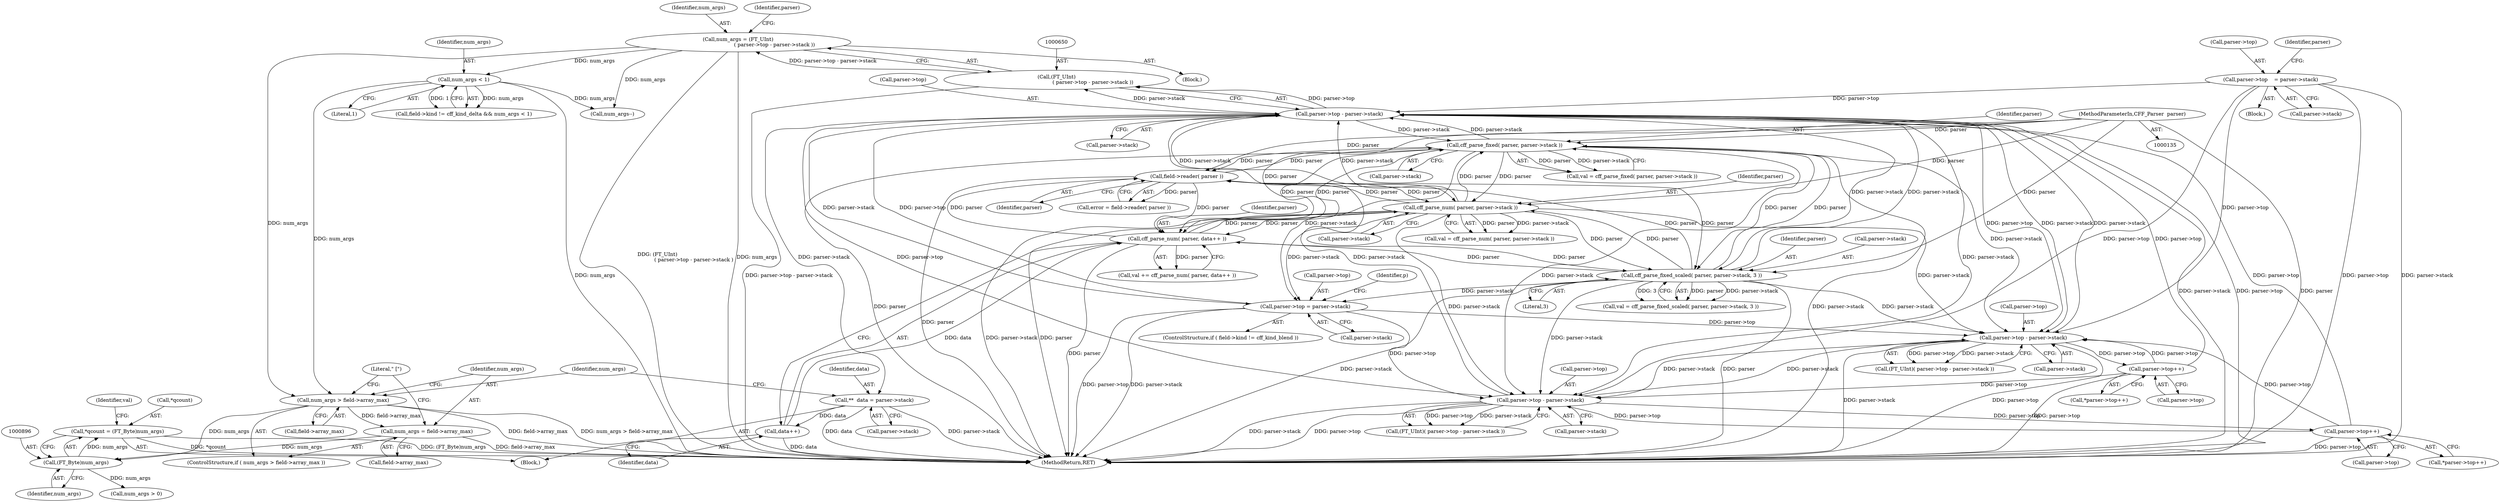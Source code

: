 digraph "0_savannah_beecf80a6deecbaf5d264d4f864451bde4fe98b8@pointer" {
"1000892" [label="(Call,*qcount = (FT_Byte)num_args)"];
"1000895" [label="(Call,(FT_Byte)num_args)"];
"1000880" [label="(Call,num_args > field->array_max)"];
"1000647" [label="(Call,num_args = (FT_UInt)\n                                             ( parser->top - parser->stack ))"];
"1000649" [label="(Call,(FT_UInt)\n                                             ( parser->top - parser->stack ))"];
"1000651" [label="(Call,parser->top - parser->stack)"];
"1000156" [label="(Call,parser->top    = parser->stack)"];
"1000981" [label="(Call,parser->top = parser->stack)"];
"1000755" [label="(Call,cff_parse_fixed( parser, parser->stack ))"];
"1000968" [label="(Call,field->reader( parser ))"];
"1000746" [label="(Call,cff_parse_num( parser, parser->stack ))"];
"1000908" [label="(Call,cff_parse_num( parser, data++ ))"];
"1000764" [label="(Call,cff_parse_fixed_scaled( parser, parser->stack, 3 ))"];
"1000136" [label="(MethodParameterIn,CFF_Parser  parser)"];
"1000910" [label="(Call,data++)"];
"1000874" [label="(Call,**  data = parser->stack)"];
"1000218" [label="(Call,parser->top++)"];
"1000205" [label="(Call,parser->top - parser->stack)"];
"1000405" [label="(Call,parser->top++)"];
"1000392" [label="(Call,parser->top - parser->stack)"];
"1000732" [label="(Call,num_args < 1)"];
"1000885" [label="(Call,num_args = field->array_max)"];
"1000746" [label="(Call,cff_parse_num( parser, parser->stack ))"];
"1000392" [label="(Call,parser->top - parser->stack)"];
"1000165" [label="(Identifier,parser)"];
"1000882" [label="(Call,field->array_max)"];
"1000655" [label="(Call,parser->stack)"];
"1000219" [label="(Call,parser->top)"];
"1000879" [label="(ControlStructure,if ( num_args > field->array_max ))"];
"1000139" [label="(Block,)"];
"1000764" [label="(Call,cff_parse_fixed_scaled( parser, parser->stack, 3 ))"];
"1000880" [label="(Call,num_args > field->array_max)"];
"1000648" [label="(Identifier,num_args)"];
"1000895" [label="(Call,(FT_Byte)num_args)"];
"1000860" [label="(Block,)"];
"1000885" [label="(Call,num_args = field->array_max)"];
"1000874" [label="(Call,**  data = parser->stack)"];
"1000985" [label="(Call,parser->stack)"];
"1000747" [label="(Identifier,parser)"];
"1000762" [label="(Call,val = cff_parse_fixed_scaled( parser, parser->stack, 3 ))"];
"1000769" [label="(Literal,3)"];
"1000755" [label="(Call,cff_parse_fixed( parser, parser->stack ))"];
"1000881" [label="(Identifier,num_args)"];
"1001011" [label="(MethodReturn,RET)"];
"1000393" [label="(Call,parser->top)"];
"1000662" [label="(Identifier,parser)"];
"1000218" [label="(Call,parser->top++)"];
"1000756" [label="(Identifier,parser)"];
"1000753" [label="(Call,val = cff_parse_fixed( parser, parser->stack ))"];
"1000206" [label="(Call,parser->top)"];
"1000891" [label="(Literal,\" [\")"];
"1000160" [label="(Call,parser->stack)"];
"1000647" [label="(Call,num_args = (FT_UInt)\n                                             ( parser->top - parser->stack ))"];
"1000960" [label="(Call,num_args--)"];
"1000757" [label="(Call,parser->stack)"];
"1000734" [label="(Literal,1)"];
"1000205" [label="(Call,parser->top - parser->stack)"];
"1000649" [label="(Call,(FT_UInt)\n                                             ( parser->top - parser->stack ))"];
"1000765" [label="(Identifier,parser)"];
"1000969" [label="(Identifier,parser)"];
"1000897" [label="(Identifier,num_args)"];
"1000404" [label="(Call,*parser->top++)"];
"1000906" [label="(Call,val += cff_parse_num( parser, data++ ))"];
"1000766" [label="(Call,parser->stack)"];
"1000203" [label="(Call,(FT_UInt)( parser->top - parser->stack ))"];
"1000209" [label="(Call,parser->stack)"];
"1000966" [label="(Call,error = field->reader( parser ))"];
"1000908" [label="(Call,cff_parse_num( parser, data++ ))"];
"1000136" [label="(MethodParameterIn,CFF_Parser  parser)"];
"1000732" [label="(Call,num_args < 1)"];
"1000748" [label="(Call,parser->stack)"];
"1000909" [label="(Identifier,parser)"];
"1000651" [label="(Call,parser->top - parser->stack)"];
"1000975" [label="(ControlStructure,if ( field->kind != cff_kind_blend ))"];
"1000652" [label="(Call,parser->top)"];
"1000887" [label="(Call,field->array_max)"];
"1000981" [label="(Call,parser->top = parser->stack)"];
"1000982" [label="(Call,parser->top)"];
"1000899" [label="(Identifier,val)"];
"1000406" [label="(Call,parser->top)"];
"1000968" [label="(Call,field->reader( parser ))"];
"1000644" [label="(Block,)"];
"1000217" [label="(Call,*parser->top++)"];
"1000744" [label="(Call,val = cff_parse_num( parser, parser->stack ))"];
"1000396" [label="(Call,parser->stack)"];
"1000893" [label="(Call,*qcount)"];
"1000876" [label="(Call,parser->stack)"];
"1000989" [label="(Identifier,p)"];
"1000886" [label="(Identifier,num_args)"];
"1000157" [label="(Call,parser->top)"];
"1000733" [label="(Identifier,num_args)"];
"1000156" [label="(Call,parser->top    = parser->stack)"];
"1000726" [label="(Call,field->kind != cff_kind_delta && num_args < 1)"];
"1000911" [label="(Identifier,data)"];
"1000875" [label="(Identifier,data)"];
"1000405" [label="(Call,parser->top++)"];
"1000390" [label="(Call,(FT_UInt)( parser->top - parser->stack ))"];
"1000892" [label="(Call,*qcount = (FT_Byte)num_args)"];
"1000902" [label="(Call,num_args > 0)"];
"1000910" [label="(Call,data++)"];
"1000892" -> "1000860"  [label="AST: "];
"1000892" -> "1000895"  [label="CFG: "];
"1000893" -> "1000892"  [label="AST: "];
"1000895" -> "1000892"  [label="AST: "];
"1000899" -> "1000892"  [label="CFG: "];
"1000892" -> "1001011"  [label="DDG: *qcount"];
"1000892" -> "1001011"  [label="DDG: (FT_Byte)num_args"];
"1000895" -> "1000892"  [label="DDG: num_args"];
"1000895" -> "1000897"  [label="CFG: "];
"1000896" -> "1000895"  [label="AST: "];
"1000897" -> "1000895"  [label="AST: "];
"1000880" -> "1000895"  [label="DDG: num_args"];
"1000885" -> "1000895"  [label="DDG: num_args"];
"1000895" -> "1000902"  [label="DDG: num_args"];
"1000880" -> "1000879"  [label="AST: "];
"1000880" -> "1000882"  [label="CFG: "];
"1000881" -> "1000880"  [label="AST: "];
"1000882" -> "1000880"  [label="AST: "];
"1000886" -> "1000880"  [label="CFG: "];
"1000891" -> "1000880"  [label="CFG: "];
"1000880" -> "1001011"  [label="DDG: field->array_max"];
"1000880" -> "1001011"  [label="DDG: num_args > field->array_max"];
"1000647" -> "1000880"  [label="DDG: num_args"];
"1000732" -> "1000880"  [label="DDG: num_args"];
"1000880" -> "1000885"  [label="DDG: field->array_max"];
"1000647" -> "1000644"  [label="AST: "];
"1000647" -> "1000649"  [label="CFG: "];
"1000648" -> "1000647"  [label="AST: "];
"1000649" -> "1000647"  [label="AST: "];
"1000662" -> "1000647"  [label="CFG: "];
"1000647" -> "1001011"  [label="DDG: num_args"];
"1000647" -> "1001011"  [label="DDG: (FT_UInt)\n                                             ( parser->top - parser->stack )"];
"1000649" -> "1000647"  [label="DDG: parser->top - parser->stack"];
"1000647" -> "1000732"  [label="DDG: num_args"];
"1000647" -> "1000960"  [label="DDG: num_args"];
"1000649" -> "1000651"  [label="CFG: "];
"1000650" -> "1000649"  [label="AST: "];
"1000651" -> "1000649"  [label="AST: "];
"1000649" -> "1001011"  [label="DDG: parser->top - parser->stack"];
"1000651" -> "1000649"  [label="DDG: parser->top"];
"1000651" -> "1000649"  [label="DDG: parser->stack"];
"1000651" -> "1000655"  [label="CFG: "];
"1000652" -> "1000651"  [label="AST: "];
"1000655" -> "1000651"  [label="AST: "];
"1000651" -> "1001011"  [label="DDG: parser->stack"];
"1000651" -> "1001011"  [label="DDG: parser->top"];
"1000651" -> "1000205"  [label="DDG: parser->top"];
"1000651" -> "1000205"  [label="DDG: parser->stack"];
"1000651" -> "1000392"  [label="DDG: parser->top"];
"1000651" -> "1000392"  [label="DDG: parser->stack"];
"1000156" -> "1000651"  [label="DDG: parser->top"];
"1000981" -> "1000651"  [label="DDG: parser->top"];
"1000218" -> "1000651"  [label="DDG: parser->top"];
"1000405" -> "1000651"  [label="DDG: parser->top"];
"1000392" -> "1000651"  [label="DDG: parser->stack"];
"1000755" -> "1000651"  [label="DDG: parser->stack"];
"1000764" -> "1000651"  [label="DDG: parser->stack"];
"1000746" -> "1000651"  [label="DDG: parser->stack"];
"1000205" -> "1000651"  [label="DDG: parser->stack"];
"1000651" -> "1000746"  [label="DDG: parser->stack"];
"1000651" -> "1000755"  [label="DDG: parser->stack"];
"1000651" -> "1000764"  [label="DDG: parser->stack"];
"1000651" -> "1000874"  [label="DDG: parser->stack"];
"1000651" -> "1000981"  [label="DDG: parser->stack"];
"1000156" -> "1000139"  [label="AST: "];
"1000156" -> "1000160"  [label="CFG: "];
"1000157" -> "1000156"  [label="AST: "];
"1000160" -> "1000156"  [label="AST: "];
"1000165" -> "1000156"  [label="CFG: "];
"1000156" -> "1001011"  [label="DDG: parser->top"];
"1000156" -> "1001011"  [label="DDG: parser->stack"];
"1000156" -> "1000205"  [label="DDG: parser->top"];
"1000156" -> "1000392"  [label="DDG: parser->top"];
"1000981" -> "1000975"  [label="AST: "];
"1000981" -> "1000985"  [label="CFG: "];
"1000982" -> "1000981"  [label="AST: "];
"1000985" -> "1000981"  [label="AST: "];
"1000989" -> "1000981"  [label="CFG: "];
"1000981" -> "1001011"  [label="DDG: parser->top"];
"1000981" -> "1001011"  [label="DDG: parser->stack"];
"1000981" -> "1000205"  [label="DDG: parser->top"];
"1000981" -> "1000392"  [label="DDG: parser->top"];
"1000755" -> "1000981"  [label="DDG: parser->stack"];
"1000764" -> "1000981"  [label="DDG: parser->stack"];
"1000746" -> "1000981"  [label="DDG: parser->stack"];
"1000755" -> "1000753"  [label="AST: "];
"1000755" -> "1000757"  [label="CFG: "];
"1000756" -> "1000755"  [label="AST: "];
"1000757" -> "1000755"  [label="AST: "];
"1000753" -> "1000755"  [label="CFG: "];
"1000755" -> "1001011"  [label="DDG: parser->stack"];
"1000755" -> "1001011"  [label="DDG: parser"];
"1000755" -> "1000205"  [label="DDG: parser->stack"];
"1000755" -> "1000392"  [label="DDG: parser->stack"];
"1000755" -> "1000746"  [label="DDG: parser"];
"1000755" -> "1000753"  [label="DDG: parser"];
"1000755" -> "1000753"  [label="DDG: parser->stack"];
"1000968" -> "1000755"  [label="DDG: parser"];
"1000746" -> "1000755"  [label="DDG: parser"];
"1000908" -> "1000755"  [label="DDG: parser"];
"1000764" -> "1000755"  [label="DDG: parser"];
"1000136" -> "1000755"  [label="DDG: parser"];
"1000755" -> "1000764"  [label="DDG: parser"];
"1000755" -> "1000908"  [label="DDG: parser"];
"1000755" -> "1000968"  [label="DDG: parser"];
"1000968" -> "1000966"  [label="AST: "];
"1000968" -> "1000969"  [label="CFG: "];
"1000969" -> "1000968"  [label="AST: "];
"1000966" -> "1000968"  [label="CFG: "];
"1000968" -> "1001011"  [label="DDG: parser"];
"1000968" -> "1000746"  [label="DDG: parser"];
"1000968" -> "1000764"  [label="DDG: parser"];
"1000968" -> "1000908"  [label="DDG: parser"];
"1000968" -> "1000966"  [label="DDG: parser"];
"1000746" -> "1000968"  [label="DDG: parser"];
"1000908" -> "1000968"  [label="DDG: parser"];
"1000764" -> "1000968"  [label="DDG: parser"];
"1000136" -> "1000968"  [label="DDG: parser"];
"1000746" -> "1000744"  [label="AST: "];
"1000746" -> "1000748"  [label="CFG: "];
"1000747" -> "1000746"  [label="AST: "];
"1000748" -> "1000746"  [label="AST: "];
"1000744" -> "1000746"  [label="CFG: "];
"1000746" -> "1001011"  [label="DDG: parser->stack"];
"1000746" -> "1001011"  [label="DDG: parser"];
"1000746" -> "1000205"  [label="DDG: parser->stack"];
"1000746" -> "1000392"  [label="DDG: parser->stack"];
"1000746" -> "1000744"  [label="DDG: parser"];
"1000746" -> "1000744"  [label="DDG: parser->stack"];
"1000908" -> "1000746"  [label="DDG: parser"];
"1000764" -> "1000746"  [label="DDG: parser"];
"1000136" -> "1000746"  [label="DDG: parser"];
"1000746" -> "1000764"  [label="DDG: parser"];
"1000746" -> "1000908"  [label="DDG: parser"];
"1000908" -> "1000906"  [label="AST: "];
"1000908" -> "1000910"  [label="CFG: "];
"1000909" -> "1000908"  [label="AST: "];
"1000910" -> "1000908"  [label="AST: "];
"1000906" -> "1000908"  [label="CFG: "];
"1000908" -> "1001011"  [label="DDG: parser"];
"1000908" -> "1000764"  [label="DDG: parser"];
"1000908" -> "1000906"  [label="DDG: parser"];
"1000764" -> "1000908"  [label="DDG: parser"];
"1000136" -> "1000908"  [label="DDG: parser"];
"1000910" -> "1000908"  [label="DDG: data"];
"1000764" -> "1000762"  [label="AST: "];
"1000764" -> "1000769"  [label="CFG: "];
"1000765" -> "1000764"  [label="AST: "];
"1000766" -> "1000764"  [label="AST: "];
"1000769" -> "1000764"  [label="AST: "];
"1000762" -> "1000764"  [label="CFG: "];
"1000764" -> "1001011"  [label="DDG: parser->stack"];
"1000764" -> "1001011"  [label="DDG: parser"];
"1000764" -> "1000205"  [label="DDG: parser->stack"];
"1000764" -> "1000392"  [label="DDG: parser->stack"];
"1000764" -> "1000762"  [label="DDG: parser"];
"1000764" -> "1000762"  [label="DDG: parser->stack"];
"1000764" -> "1000762"  [label="DDG: 3"];
"1000136" -> "1000764"  [label="DDG: parser"];
"1000136" -> "1000135"  [label="AST: "];
"1000136" -> "1001011"  [label="DDG: parser"];
"1000910" -> "1000911"  [label="CFG: "];
"1000911" -> "1000910"  [label="AST: "];
"1000910" -> "1001011"  [label="DDG: data"];
"1000874" -> "1000910"  [label="DDG: data"];
"1000874" -> "1000860"  [label="AST: "];
"1000874" -> "1000876"  [label="CFG: "];
"1000875" -> "1000874"  [label="AST: "];
"1000876" -> "1000874"  [label="AST: "];
"1000881" -> "1000874"  [label="CFG: "];
"1000874" -> "1001011"  [label="DDG: parser->stack"];
"1000874" -> "1001011"  [label="DDG: data"];
"1000218" -> "1000217"  [label="AST: "];
"1000218" -> "1000219"  [label="CFG: "];
"1000219" -> "1000218"  [label="AST: "];
"1000217" -> "1000218"  [label="CFG: "];
"1000218" -> "1001011"  [label="DDG: parser->top"];
"1000218" -> "1000205"  [label="DDG: parser->top"];
"1000205" -> "1000218"  [label="DDG: parser->top"];
"1000218" -> "1000392"  [label="DDG: parser->top"];
"1000205" -> "1000203"  [label="AST: "];
"1000205" -> "1000209"  [label="CFG: "];
"1000206" -> "1000205"  [label="AST: "];
"1000209" -> "1000205"  [label="AST: "];
"1000203" -> "1000205"  [label="CFG: "];
"1000205" -> "1001011"  [label="DDG: parser->stack"];
"1000205" -> "1001011"  [label="DDG: parser->top"];
"1000205" -> "1000203"  [label="DDG: parser->top"];
"1000205" -> "1000203"  [label="DDG: parser->stack"];
"1000405" -> "1000205"  [label="DDG: parser->top"];
"1000392" -> "1000205"  [label="DDG: parser->stack"];
"1000205" -> "1000392"  [label="DDG: parser->stack"];
"1000405" -> "1000404"  [label="AST: "];
"1000405" -> "1000406"  [label="CFG: "];
"1000406" -> "1000405"  [label="AST: "];
"1000404" -> "1000405"  [label="CFG: "];
"1000405" -> "1001011"  [label="DDG: parser->top"];
"1000405" -> "1000392"  [label="DDG: parser->top"];
"1000392" -> "1000405"  [label="DDG: parser->top"];
"1000392" -> "1000390"  [label="AST: "];
"1000392" -> "1000396"  [label="CFG: "];
"1000393" -> "1000392"  [label="AST: "];
"1000396" -> "1000392"  [label="AST: "];
"1000390" -> "1000392"  [label="CFG: "];
"1000392" -> "1001011"  [label="DDG: parser->stack"];
"1000392" -> "1001011"  [label="DDG: parser->top"];
"1000392" -> "1000390"  [label="DDG: parser->top"];
"1000392" -> "1000390"  [label="DDG: parser->stack"];
"1000732" -> "1000726"  [label="AST: "];
"1000732" -> "1000734"  [label="CFG: "];
"1000733" -> "1000732"  [label="AST: "];
"1000734" -> "1000732"  [label="AST: "];
"1000726" -> "1000732"  [label="CFG: "];
"1000732" -> "1001011"  [label="DDG: num_args"];
"1000732" -> "1000726"  [label="DDG: num_args"];
"1000732" -> "1000726"  [label="DDG: 1"];
"1000732" -> "1000960"  [label="DDG: num_args"];
"1000885" -> "1000879"  [label="AST: "];
"1000885" -> "1000887"  [label="CFG: "];
"1000886" -> "1000885"  [label="AST: "];
"1000887" -> "1000885"  [label="AST: "];
"1000891" -> "1000885"  [label="CFG: "];
"1000885" -> "1001011"  [label="DDG: field->array_max"];
}
